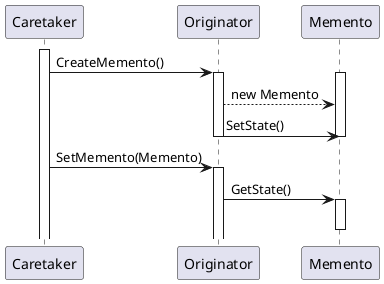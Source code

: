 @startuml Builder
participant Caretaker
participant Originator
participant Memento

activate Caretaker
Caretaker -> Originator: CreateMemento()
activate Originator
activate Memento
Originator --> Memento: new Memento
Originator -> Memento: SetState()
deactivate Memento
deactivate Originator

Caretaker -> Originator: SetMemento(Memento)
activate Originator
Originator -> Memento: GetState()
activate Memento
deactivate Memento
@enduml